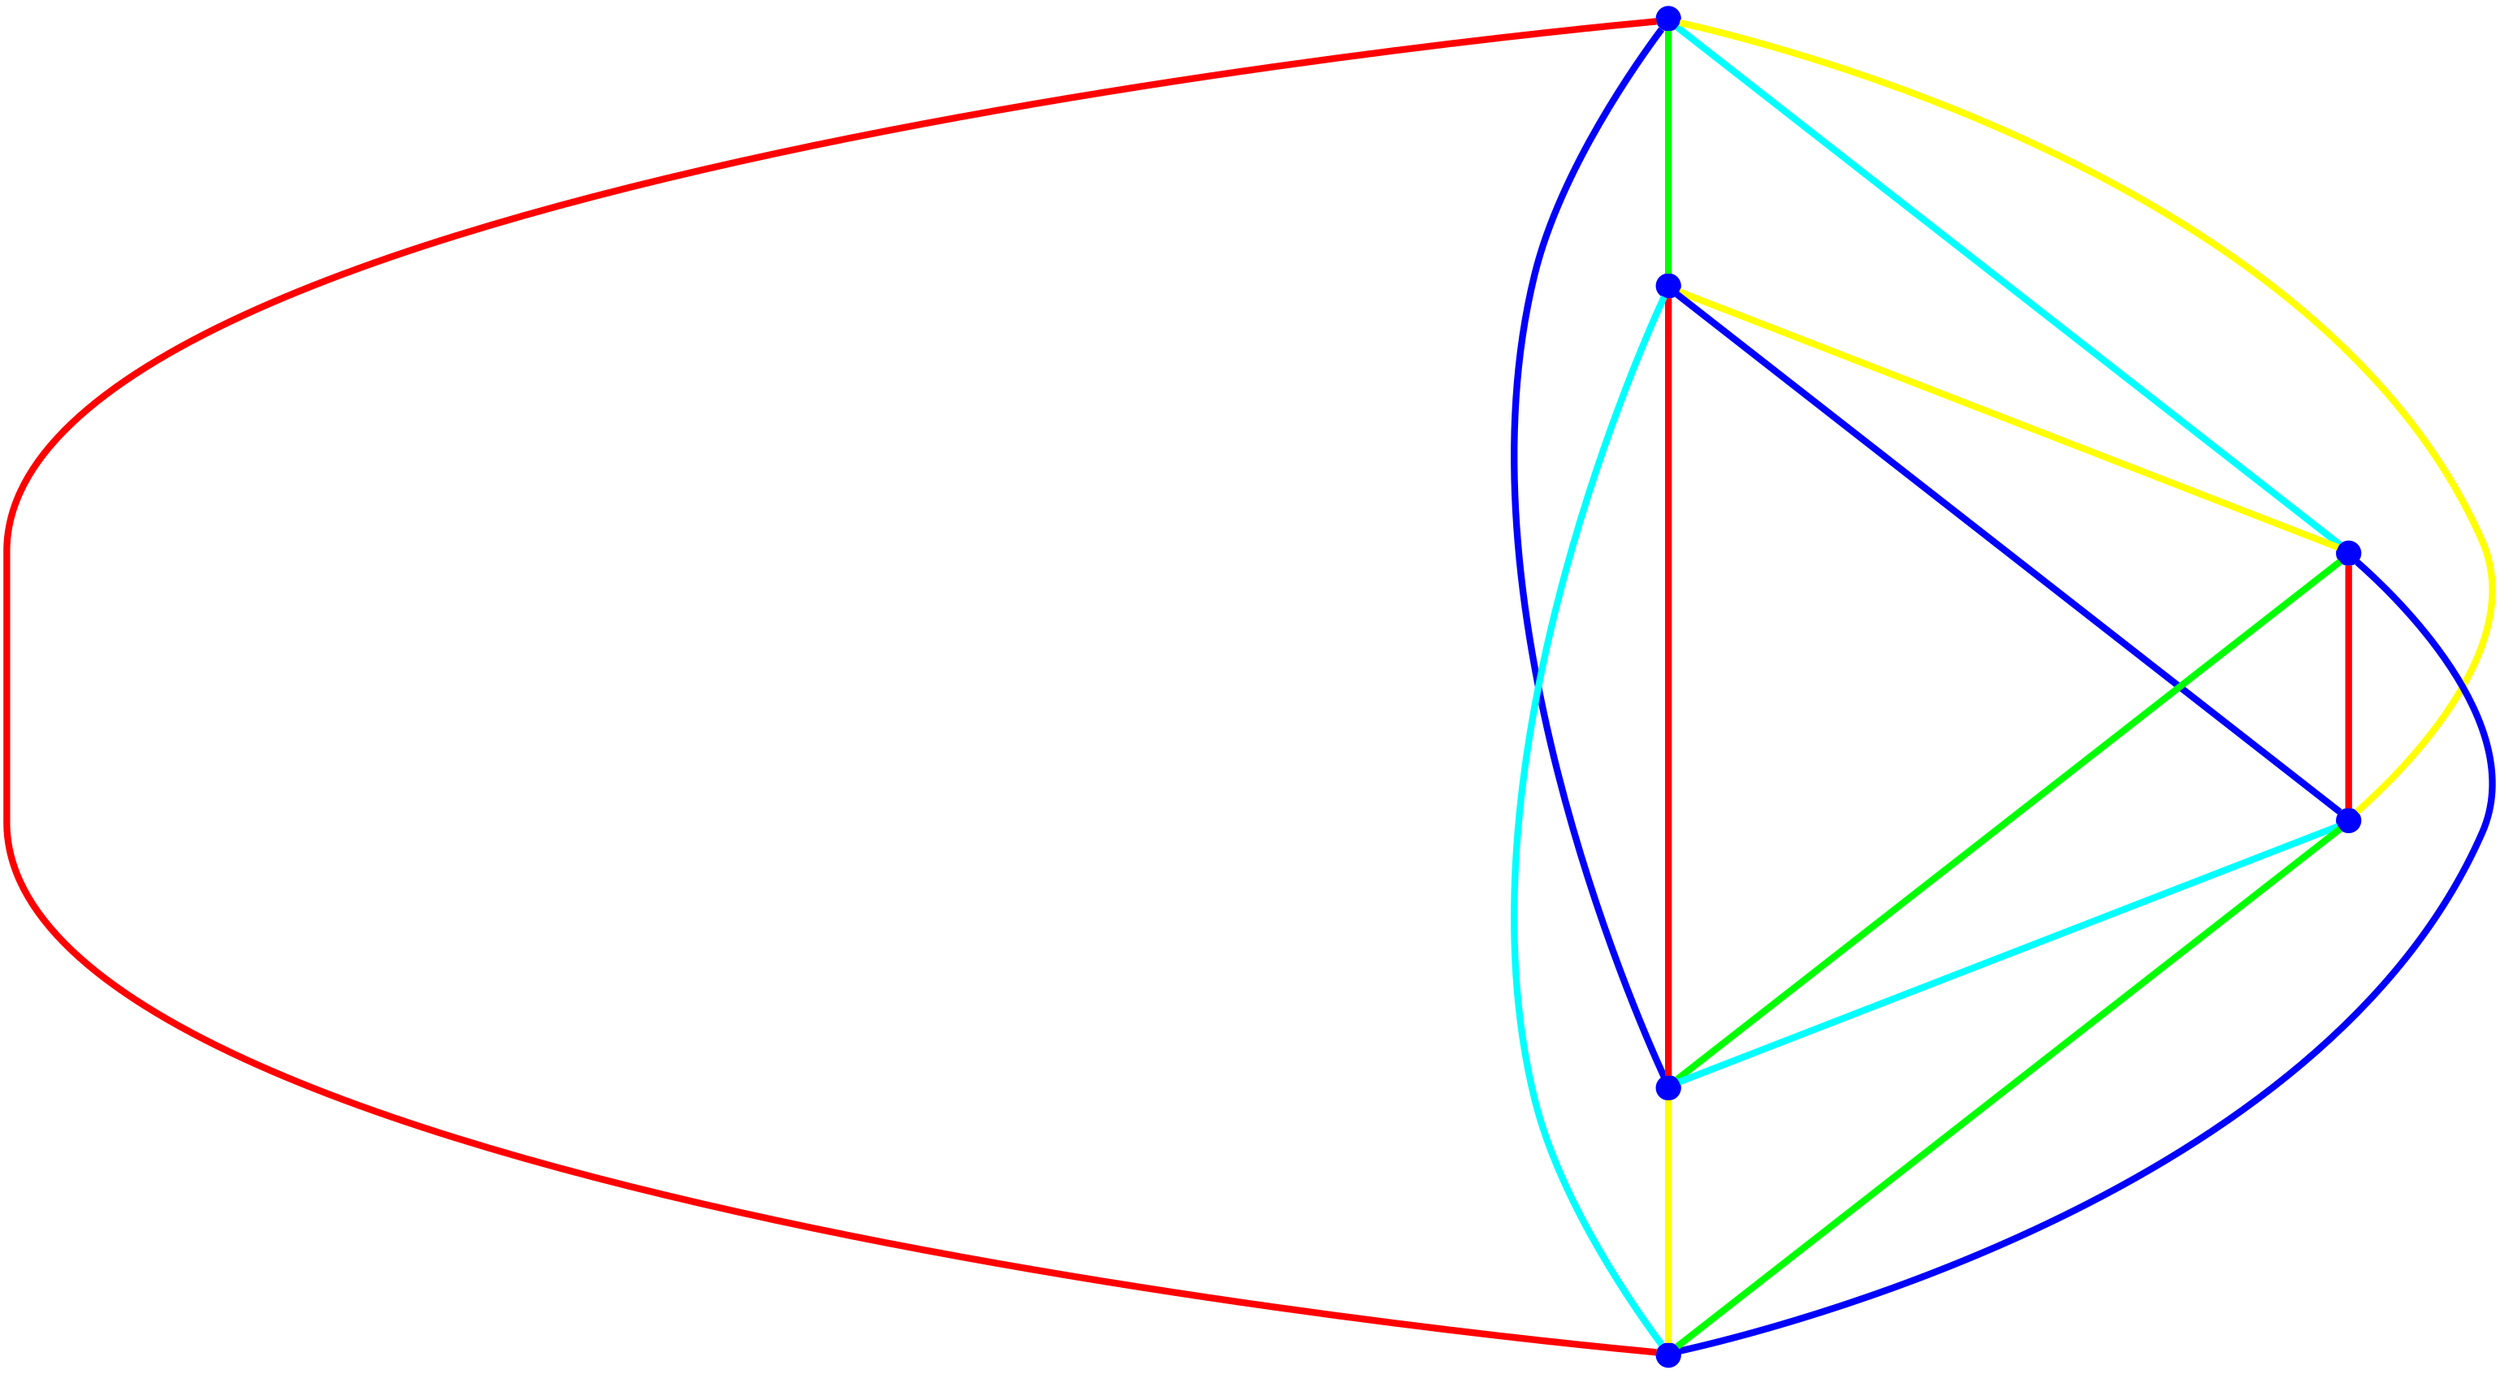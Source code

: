 graph {
ranksep=2
nodesep=2
node [label="" shape=circle style=filled fixedsize=true color=blue fillcolor=blue width=0.2];
"1" -- "2" [style="solid",penwidth="4",color="green"];
"1" -- "3" [style="solid",penwidth="4",color="cyan"];
"1" -- "4" [style="solid",penwidth="4",color="yellow"];
"1" -- "5" [style="solid",penwidth="4",color="blue"];
"1" -- "6" [style="solid",penwidth="4",color="red"];
"2" -- "3" [style="solid",penwidth="4",color="yellow"];
"2" -- "4" [style="solid",penwidth="4",color="blue"];
"2" -- "5" [style="solid",penwidth="4",color="red"];
"2" -- "6" [style="solid",penwidth="4",color="cyan"];
"3" -- "4" [style="solid",penwidth="4",color="red"];
"3" -- "5" [style="solid",penwidth="4",color="green"];
"3" -- "6" [style="solid",penwidth="4",color="blue"];
"4" -- "5" [style="solid",penwidth="4",color="cyan"];
"4" -- "6" [style="solid",penwidth="4",color="green"];
"5" -- "6" [style="solid",penwidth="4",color="yellow"];
}

